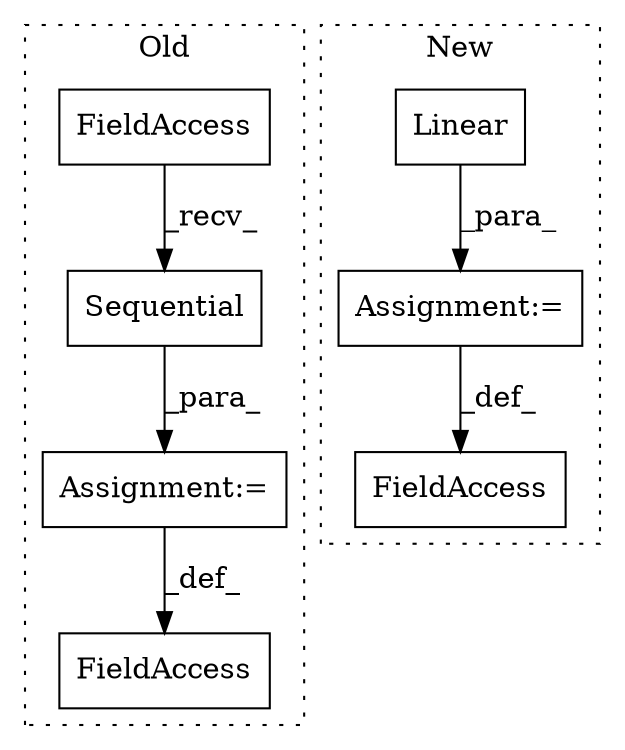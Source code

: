 digraph G {
subgraph cluster0 {
1 [label="Sequential" a="32" s="1045,1062" l="11,1" shape="box"];
3 [label="Assignment:=" a="7" s="1035" l="1" shape="box"];
4 [label="FieldAccess" a="22" s="1024" l="11" shape="box"];
7 [label="FieldAccess" a="22" s="1036" l="8" shape="box"];
label = "Old";
style="dotted";
}
subgraph cluster1 {
2 [label="Linear" a="32" s="1306,1318" l="7,1" shape="box"];
5 [label="Assignment:=" a="7" s="1256" l="1" shape="box"];
6 [label="FieldAccess" a="22" s="1243" l="13" shape="box"];
label = "New";
style="dotted";
}
1 -> 3 [label="_para_"];
2 -> 5 [label="_para_"];
3 -> 4 [label="_def_"];
5 -> 6 [label="_def_"];
7 -> 1 [label="_recv_"];
}